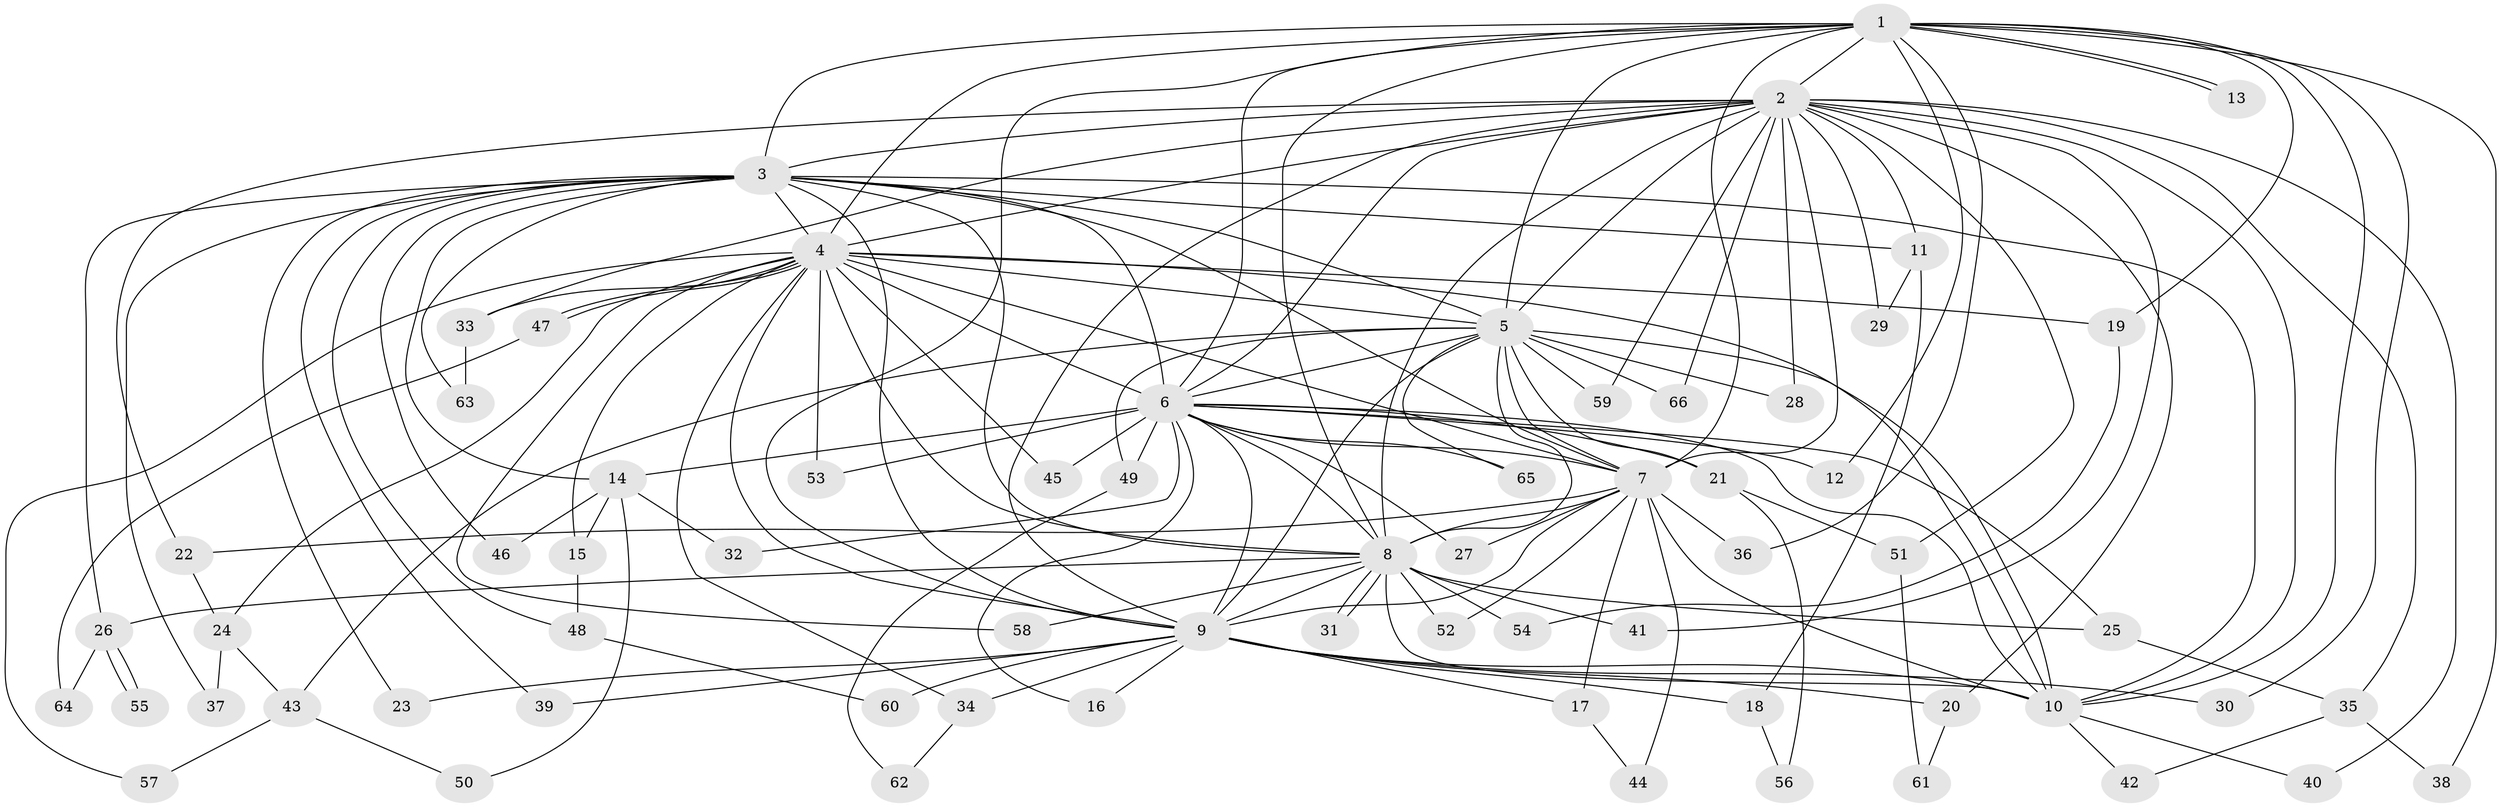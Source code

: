 // Generated by graph-tools (version 1.1) at 2025/13/03/09/25 04:13:57]
// undirected, 66 vertices, 157 edges
graph export_dot {
graph [start="1"]
  node [color=gray90,style=filled];
  1;
  2;
  3;
  4;
  5;
  6;
  7;
  8;
  9;
  10;
  11;
  12;
  13;
  14;
  15;
  16;
  17;
  18;
  19;
  20;
  21;
  22;
  23;
  24;
  25;
  26;
  27;
  28;
  29;
  30;
  31;
  32;
  33;
  34;
  35;
  36;
  37;
  38;
  39;
  40;
  41;
  42;
  43;
  44;
  45;
  46;
  47;
  48;
  49;
  50;
  51;
  52;
  53;
  54;
  55;
  56;
  57;
  58;
  59;
  60;
  61;
  62;
  63;
  64;
  65;
  66;
  1 -- 2;
  1 -- 3;
  1 -- 4;
  1 -- 5;
  1 -- 6;
  1 -- 7;
  1 -- 8;
  1 -- 9;
  1 -- 10;
  1 -- 12;
  1 -- 13;
  1 -- 13;
  1 -- 19;
  1 -- 30;
  1 -- 36;
  1 -- 38;
  2 -- 3;
  2 -- 4;
  2 -- 5;
  2 -- 6;
  2 -- 7;
  2 -- 8;
  2 -- 9;
  2 -- 10;
  2 -- 11;
  2 -- 20;
  2 -- 22;
  2 -- 28;
  2 -- 29;
  2 -- 33;
  2 -- 35;
  2 -- 40;
  2 -- 41;
  2 -- 51;
  2 -- 59;
  2 -- 66;
  3 -- 4;
  3 -- 5;
  3 -- 6;
  3 -- 7;
  3 -- 8;
  3 -- 9;
  3 -- 10;
  3 -- 11;
  3 -- 14;
  3 -- 23;
  3 -- 26;
  3 -- 37;
  3 -- 39;
  3 -- 46;
  3 -- 48;
  3 -- 63;
  4 -- 5;
  4 -- 6;
  4 -- 7;
  4 -- 8;
  4 -- 9;
  4 -- 10;
  4 -- 15;
  4 -- 19;
  4 -- 24;
  4 -- 33;
  4 -- 34;
  4 -- 45;
  4 -- 47;
  4 -- 47;
  4 -- 53;
  4 -- 57;
  4 -- 58;
  5 -- 6;
  5 -- 7;
  5 -- 8;
  5 -- 9;
  5 -- 10;
  5 -- 21;
  5 -- 28;
  5 -- 43;
  5 -- 49;
  5 -- 59;
  5 -- 65;
  5 -- 66;
  6 -- 7;
  6 -- 8;
  6 -- 9;
  6 -- 10;
  6 -- 12;
  6 -- 14;
  6 -- 16;
  6 -- 21;
  6 -- 25;
  6 -- 27;
  6 -- 32;
  6 -- 45;
  6 -- 49;
  6 -- 53;
  6 -- 65;
  7 -- 8;
  7 -- 9;
  7 -- 10;
  7 -- 17;
  7 -- 22;
  7 -- 27;
  7 -- 36;
  7 -- 44;
  7 -- 52;
  8 -- 9;
  8 -- 10;
  8 -- 25;
  8 -- 26;
  8 -- 31;
  8 -- 31;
  8 -- 41;
  8 -- 52;
  8 -- 54;
  8 -- 58;
  9 -- 10;
  9 -- 16;
  9 -- 17;
  9 -- 18;
  9 -- 20;
  9 -- 23;
  9 -- 30;
  9 -- 34;
  9 -- 39;
  9 -- 60;
  10 -- 40;
  10 -- 42;
  11 -- 18;
  11 -- 29;
  14 -- 15;
  14 -- 32;
  14 -- 46;
  14 -- 50;
  15 -- 48;
  17 -- 44;
  18 -- 56;
  19 -- 54;
  20 -- 61;
  21 -- 51;
  21 -- 56;
  22 -- 24;
  24 -- 37;
  24 -- 43;
  25 -- 35;
  26 -- 55;
  26 -- 55;
  26 -- 64;
  33 -- 63;
  34 -- 62;
  35 -- 38;
  35 -- 42;
  43 -- 50;
  43 -- 57;
  47 -- 64;
  48 -- 60;
  49 -- 62;
  51 -- 61;
}
